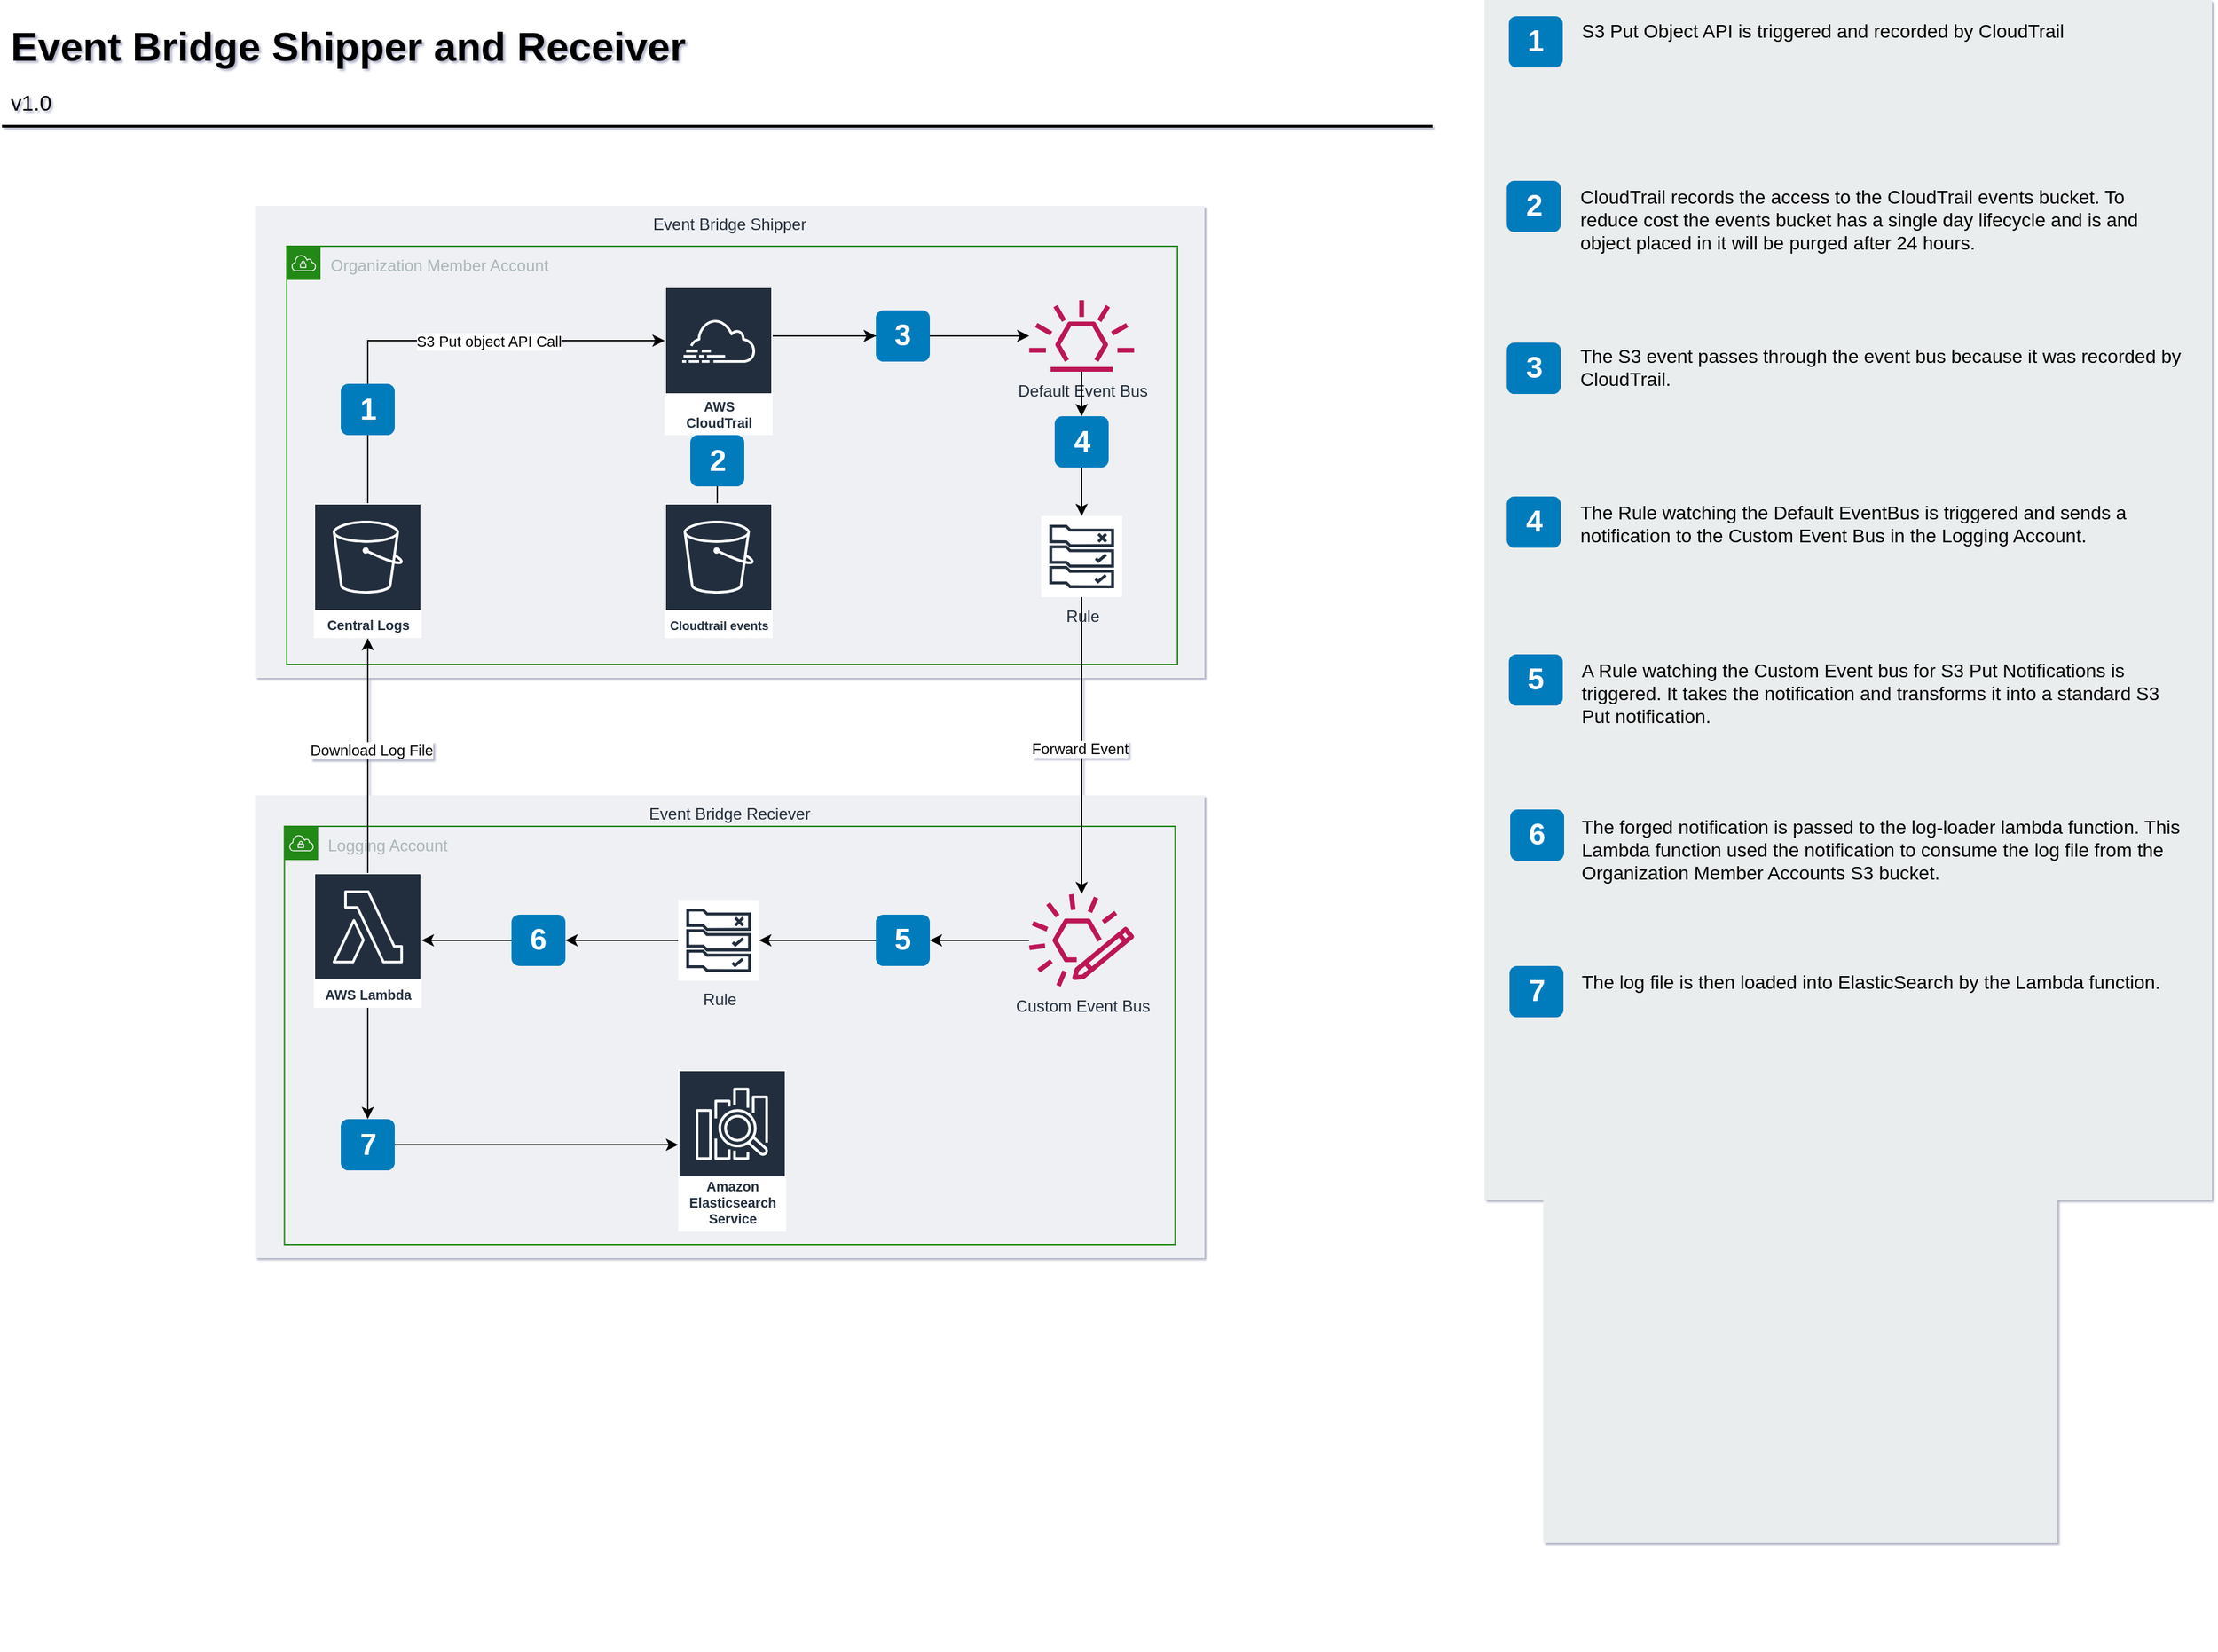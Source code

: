 <mxfile>
    <diagram id="Ht1M8jgEwFfnCIfOTk4-" name="Page-1">
        <mxGraphModel dx="999" dy="1158" grid="1" gridSize="10" guides="1" tooltips="1" connect="1" arrows="1" fold="1" page="1" pageScale="1" pageWidth="1169" pageHeight="827" background="#ffffff" math="0" shadow="1">
            <root>
                <mxCell id="0"/>
                <mxCell id="1" parent="0"/>
                <mxCell id="-QjtrjUzRDEMRZ5MF8oH-47" value="Event Bridge Shipper and Receiver" style="text;html=1;resizable=0;points=[];autosize=1;align=left;verticalAlign=top;spacingTop=-4;fontSize=30;fontStyle=1" parent="1" vertex="1">
                    <mxGeometry x="56.5" y="64.5" width="520" height="40" as="geometry"/>
                </mxCell>
                <mxCell id="-QjtrjUzRDEMRZ5MF8oH-48" value="v1.0" style="text;html=1;resizable=0;points=[];autosize=1;align=left;verticalAlign=top;spacingTop=-4;fontSize=16;" parent="1" vertex="1">
                    <mxGeometry x="56.5" y="114.5" width="50" height="20" as="geometry"/>
                </mxCell>
                <mxCell id="SCVMTBWpLvtzJIhz15lM-1" value="" style="line;strokeWidth=2;html=1;fontSize=14;" parent="1" vertex="1">
                    <mxGeometry x="52.5" y="139.5" width="1060" height="10" as="geometry"/>
                </mxCell>
                <mxCell id="7OVz4w7n9kzEPWy-4BBC-3" value="" style="rounded=0;whiteSpace=wrap;html=1;fillColor=#EAEDED;fontSize=22;fontColor=#FFFFFF;strokeColor=none;labelBackgroundColor=none;" parent="1" vertex="1">
                    <mxGeometry x="1151" y="51" width="539" height="1220" as="geometry"/>
                </mxCell>
                <mxCell id="7OVz4w7n9kzEPWy-4BBC-4" value="1" style="rounded=1;whiteSpace=wrap;html=1;fillColor=#007CBD;strokeColor=none;fontColor=#FFFFFF;fontStyle=1;fontSize=22;labelBackgroundColor=none;" parent="1" vertex="1">
                    <mxGeometry x="1169" y="63" width="40" height="38" as="geometry"/>
                </mxCell>
                <mxCell id="7OVz4w7n9kzEPWy-4BBC-5" value="2" style="rounded=1;whiteSpace=wrap;html=1;fillColor=#007CBD;strokeColor=none;fontColor=#FFFFFF;fontStyle=1;fontSize=22;labelBackgroundColor=none;" parent="1" vertex="1">
                    <mxGeometry x="1167.5" y="185" width="40" height="38" as="geometry"/>
                </mxCell>
                <mxCell id="7OVz4w7n9kzEPWy-4BBC-6" value="3" style="rounded=1;whiteSpace=wrap;html=1;fillColor=#007CBD;strokeColor=none;fontColor=#FFFFFF;fontStyle=1;fontSize=22;labelBackgroundColor=none;" parent="1" vertex="1">
                    <mxGeometry x="1167.5" y="305" width="40" height="38" as="geometry"/>
                </mxCell>
                <mxCell id="7OVz4w7n9kzEPWy-4BBC-7" value="4" style="rounded=1;whiteSpace=wrap;html=1;fillColor=#007CBD;strokeColor=none;fontColor=#FFFFFF;fontStyle=1;fontSize=22;labelBackgroundColor=none;" parent="1" vertex="1">
                    <mxGeometry x="1167.5" y="419" width="40" height="38" as="geometry"/>
                </mxCell>
                <mxCell id="7OVz4w7n9kzEPWy-4BBC-8" value="5" style="rounded=1;whiteSpace=wrap;html=1;fillColor=#007CBD;strokeColor=none;fontColor=#FFFFFF;fontStyle=1;fontSize=22;labelBackgroundColor=none;" parent="1" vertex="1">
                    <mxGeometry x="1169" y="536" width="40" height="38" as="geometry"/>
                </mxCell>
                <mxCell id="7OVz4w7n9kzEPWy-4BBC-9" value="6" style="rounded=1;whiteSpace=wrap;html=1;fillColor=#007CBD;strokeColor=none;fontColor=#FFFFFF;fontStyle=1;fontSize=22;labelBackgroundColor=none;" parent="1" vertex="1">
                    <mxGeometry x="1170" y="651" width="40" height="38" as="geometry"/>
                </mxCell>
                <mxCell id="7OVz4w7n9kzEPWy-4BBC-10" value="7" style="rounded=1;whiteSpace=wrap;html=1;fillColor=#007CBD;strokeColor=none;fontColor=#FFFFFF;fontStyle=1;fontSize=22;labelBackgroundColor=none;" parent="1" vertex="1">
                    <mxGeometry x="1169.5" y="767" width="40" height="38" as="geometry"/>
                </mxCell>
                <mxCell id="7OVz4w7n9kzEPWy-4BBC-13" value="S3 Put Object API is triggered and recorded by CloudTrail" style="text;html=1;align=left;verticalAlign=top;spacingTop=-4;fontSize=14;labelBackgroundColor=none;whiteSpace=wrap;" parent="1" vertex="1">
                    <mxGeometry x="1220.5" y="62.5" width="449" height="118" as="geometry"/>
                </mxCell>
                <mxCell id="7OVz4w7n9kzEPWy-4BBC-14" value="&lt;span&gt;CloudTrail records the access to the CloudTrail events bucket. To reduce cost the events bucket has a single day lifecycle and is and object placed in it will be purged after 24 hours.&lt;/span&gt;" style="text;html=1;align=left;verticalAlign=top;spacingTop=-4;fontSize=14;labelBackgroundColor=none;whiteSpace=wrap;" parent="1" vertex="1">
                    <mxGeometry x="1219.5" y="185.5" width="450" height="115" as="geometry"/>
                </mxCell>
                <mxCell id="7OVz4w7n9kzEPWy-4BBC-15" value="&lt;span&gt;The S3 event passes through the event bus because it was recorded by CloudTrail.&lt;/span&gt;" style="text;html=1;align=left;verticalAlign=top;spacingTop=-4;fontSize=14;labelBackgroundColor=none;whiteSpace=wrap;" parent="1" vertex="1">
                    <mxGeometry x="1219.5" y="303.5" width="450" height="117" as="geometry"/>
                </mxCell>
                <mxCell id="7OVz4w7n9kzEPWy-4BBC-16" value="The Rule watching the Default EventBus is triggered and sends a notification to the Custom Event Bus in the Logging Account." style="text;html=1;align=left;verticalAlign=top;spacingTop=-4;fontSize=14;labelBackgroundColor=none;whiteSpace=wrap;" parent="1" vertex="1">
                    <mxGeometry x="1219.5" y="419.5" width="450" height="121" as="geometry"/>
                </mxCell>
                <mxCell id="7OVz4w7n9kzEPWy-4BBC-17" value="A Rule watching the Custom Event bus for S3 Put Notifications is triggered. It takes the notification and transforms it into a standard S3 Put notification." style="text;html=1;align=left;verticalAlign=top;spacingTop=-4;fontSize=14;labelBackgroundColor=none;whiteSpace=wrap;" parent="1" vertex="1">
                    <mxGeometry x="1220.5" y="536.5" width="449" height="114" as="geometry"/>
                </mxCell>
                <mxCell id="7OVz4w7n9kzEPWy-4BBC-18" value="&lt;span&gt;The forged notification is passed to the log-loader lambda function. This Lambda function used the notification to consume the log file from the Organization Member Accounts S3 bucket.&lt;/span&gt;" style="text;html=1;align=left;verticalAlign=top;spacingTop=-4;fontSize=14;labelBackgroundColor=none;whiteSpace=wrap;" parent="1" vertex="1">
                    <mxGeometry x="1220.5" y="652.5" width="450" height="118" as="geometry"/>
                </mxCell>
                <mxCell id="7OVz4w7n9kzEPWy-4BBC-19" value="&lt;span&gt;The log file is then loaded into ElasticSearch by the Lambda function.&lt;/span&gt;" style="text;html=1;align=left;verticalAlign=top;spacingTop=-4;fontSize=14;labelBackgroundColor=none;whiteSpace=wrap;" parent="1" vertex="1">
                    <mxGeometry x="1220.5" y="767.5" width="449" height="113" as="geometry"/>
                </mxCell>
                <mxCell id="iJVax760_Z_T7yuUDuWT-1" value="Event Bridge Shipper" style="fillColor=#EFF0F3;strokeColor=none;dashed=0;verticalAlign=top;fontStyle=0;fontColor=#232F3D;" parent="1" vertex="1">
                    <mxGeometry x="240" y="203.5" width="703.5" height="350" as="geometry"/>
                </mxCell>
                <mxCell id="iJVax760_Z_T7yuUDuWT-2" value="Organization Member Account" style="points=[[0,0],[0.25,0],[0.5,0],[0.75,0],[1,0],[1,0.25],[1,0.5],[1,0.75],[1,1],[0.75,1],[0.5,1],[0.25,1],[0,1],[0,0.75],[0,0.5],[0,0.25]];outlineConnect=0;gradientColor=none;html=1;whiteSpace=wrap;fontSize=12;fontStyle=0;shape=mxgraph.aws4.group;grIcon=mxgraph.aws4.group_vpc;strokeColor=#248814;fillColor=none;verticalAlign=top;align=left;spacingLeft=30;fontColor=#AAB7B8;dashed=0;" parent="1" vertex="1">
                    <mxGeometry x="263.5" y="233.5" width="660" height="310" as="geometry"/>
                </mxCell>
                <mxCell id="iJVax760_Z_T7yuUDuWT-3" value="Event Bridge Reciever" style="fillColor=#EFF0F3;strokeColor=none;dashed=0;verticalAlign=top;fontStyle=0;fontColor=#232F3D;" parent="1" vertex="1">
                    <mxGeometry x="240" y="640.5" width="703.5" height="343" as="geometry"/>
                </mxCell>
                <mxCell id="iJVax760_Z_T7yuUDuWT-4" value="Logging Account" style="points=[[0,0],[0.25,0],[0.5,0],[0.75,0],[1,0],[1,0.25],[1,0.5],[1,0.75],[1,1],[0.75,1],[0.5,1],[0.25,1],[0,1],[0,0.75],[0,0.5],[0,0.25]];outlineConnect=0;gradientColor=none;html=1;whiteSpace=wrap;fontSize=12;fontStyle=0;shape=mxgraph.aws4.group;grIcon=mxgraph.aws4.group_vpc;strokeColor=#248814;fillColor=none;verticalAlign=top;align=left;spacingLeft=30;fontColor=#AAB7B8;dashed=0;" parent="1" vertex="1">
                    <mxGeometry x="261.75" y="663.5" width="660" height="310" as="geometry"/>
                </mxCell>
                <mxCell id="iJVax760_Z_T7yuUDuWT-11" style="edgeStyle=orthogonalEdgeStyle;rounded=0;orthogonalLoop=1;jettySize=auto;html=1;" parent="1" source="iJVax760_Z_T7yuUDuWT-28" target="iJVax760_Z_T7yuUDuWT-8" edge="1">
                    <mxGeometry relative="1" as="geometry"/>
                </mxCell>
                <mxCell id="iJVax760_Z_T7yuUDuWT-14" style="edgeStyle=orthogonalEdgeStyle;rounded=0;orthogonalLoop=1;jettySize=auto;html=1;" parent="1" source="iJVax760_Z_T7yuUDuWT-30" target="iJVax760_Z_T7yuUDuWT-13" edge="1">
                    <mxGeometry relative="1" as="geometry">
                        <Array as="points">
                            <mxPoint x="653.5" y="300.5"/>
                            <mxPoint x="653.5" y="300.5"/>
                        </Array>
                    </mxGeometry>
                </mxCell>
                <mxCell id="iJVax760_Z_T7yuUDuWT-6" value="AWS&#10;CloudTrail" style="outlineConnect=0;fontColor=#232F3E;gradientColor=none;strokeColor=#ffffff;fillColor=#232F3E;dashed=0;verticalLabelPosition=middle;verticalAlign=bottom;align=center;html=1;whiteSpace=wrap;fontSize=10;fontStyle=1;spacing=3;shape=mxgraph.aws4.productIcon;prIcon=mxgraph.aws4.cloudtrail;" parent="1" vertex="1">
                    <mxGeometry x="543.5" y="263.5" width="80" height="110" as="geometry"/>
                </mxCell>
                <mxCell id="iJVax760_Z_T7yuUDuWT-9" style="edgeStyle=orthogonalEdgeStyle;rounded=0;orthogonalLoop=1;jettySize=auto;html=1;" parent="1" source="iJVax760_Z_T7yuUDuWT-7" target="iJVax760_Z_T7yuUDuWT-6" edge="1">
                    <mxGeometry relative="1" as="geometry">
                        <mxPoint x="453.5" y="593.5" as="targetPoint"/>
                        <Array as="points">
                            <mxPoint x="323.5" y="303.5"/>
                        </Array>
                    </mxGeometry>
                </mxCell>
                <mxCell id="iJVax760_Z_T7yuUDuWT-10" value="S3 Put object API Call" style="edgeLabel;html=1;align=center;verticalAlign=middle;resizable=0;points=[];" parent="iJVax760_Z_T7yuUDuWT-9" vertex="1" connectable="0">
                    <mxGeometry x="0.473" y="2" relative="1" as="geometry">
                        <mxPoint x="-41" y="2.5" as="offset"/>
                    </mxGeometry>
                </mxCell>
                <mxCell id="iJVax760_Z_T7yuUDuWT-7" value="Central Logs" style="outlineConnect=0;fontColor=#232F3E;gradientColor=none;strokeColor=#ffffff;fillColor=#232F3E;dashed=0;verticalLabelPosition=middle;verticalAlign=bottom;align=center;html=1;whiteSpace=wrap;fontSize=10;fontStyle=1;spacing=3;shape=mxgraph.aws4.productIcon;prIcon=mxgraph.aws4.s3;" parent="1" vertex="1">
                    <mxGeometry x="283.5" y="424" width="80" height="100" as="geometry"/>
                </mxCell>
                <mxCell id="iJVax760_Z_T7yuUDuWT-8" value="&lt;font style=&quot;font-size: 9px&quot;&gt;Cloudtrail events&lt;/font&gt;" style="outlineConnect=0;fontColor=#232F3E;gradientColor=none;strokeColor=#ffffff;fillColor=#232F3E;dashed=0;verticalLabelPosition=middle;verticalAlign=bottom;align=center;html=1;whiteSpace=wrap;fontSize=10;fontStyle=1;spacing=3;shape=mxgraph.aws4.productIcon;prIcon=mxgraph.aws4.s3;" parent="1" vertex="1">
                    <mxGeometry x="543.5" y="424" width="80" height="100" as="geometry"/>
                </mxCell>
                <mxCell id="iJVax760_Z_T7yuUDuWT-17" style="edgeStyle=orthogonalEdgeStyle;rounded=0;orthogonalLoop=1;jettySize=auto;html=1;" parent="1" source="iJVax760_Z_T7yuUDuWT-32" target="iJVax760_Z_T7yuUDuWT-16" edge="1">
                    <mxGeometry relative="1" as="geometry"/>
                </mxCell>
                <mxCell id="iJVax760_Z_T7yuUDuWT-13" value="Default Event Bus" style="outlineConnect=0;fontColor=#232F3E;gradientColor=none;fillColor=#BC1356;strokeColor=none;dashed=0;verticalLabelPosition=bottom;verticalAlign=top;align=center;html=1;fontSize=12;fontStyle=0;aspect=fixed;pointerEvents=1;shape=mxgraph.aws4.eventbridge_default_event_bus_resource;" parent="1" vertex="1">
                    <mxGeometry x="813.5" y="273.5" width="78" height="53" as="geometry"/>
                </mxCell>
                <mxCell id="iJVax760_Z_T7yuUDuWT-21" style="edgeStyle=orthogonalEdgeStyle;rounded=0;orthogonalLoop=1;jettySize=auto;html=1;" parent="1" source="iJVax760_Z_T7yuUDuWT-34" target="iJVax760_Z_T7yuUDuWT-20" edge="1">
                    <mxGeometry relative="1" as="geometry"/>
                </mxCell>
                <mxCell id="iJVax760_Z_T7yuUDuWT-15" value="Custom Event Bus" style="outlineConnect=0;fontColor=#232F3E;gradientColor=none;fillColor=#BC1356;strokeColor=none;dashed=0;verticalLabelPosition=bottom;verticalAlign=top;align=center;html=1;fontSize=12;fontStyle=0;aspect=fixed;pointerEvents=1;shape=mxgraph.aws4.eventbridge_custom_event_bus_resource;" parent="1" vertex="1">
                    <mxGeometry x="813.5" y="713.5" width="78" height="69" as="geometry"/>
                </mxCell>
                <mxCell id="iJVax760_Z_T7yuUDuWT-18" style="edgeStyle=orthogonalEdgeStyle;rounded=0;orthogonalLoop=1;jettySize=auto;html=1;" parent="1" source="iJVax760_Z_T7yuUDuWT-16" target="iJVax760_Z_T7yuUDuWT-15" edge="1">
                    <mxGeometry relative="1" as="geometry"/>
                </mxCell>
                <mxCell id="iJVax760_Z_T7yuUDuWT-39" value="Forward Event" style="edgeLabel;html=1;align=center;verticalAlign=middle;resizable=0;points=[];" parent="iJVax760_Z_T7yuUDuWT-18" vertex="1" connectable="0">
                    <mxGeometry x="0.013" y="-2" relative="1" as="geometry">
                        <mxPoint y="1" as="offset"/>
                    </mxGeometry>
                </mxCell>
                <mxCell id="iJVax760_Z_T7yuUDuWT-16" value="Rule" style="outlineConnect=0;fontColor=#232F3E;gradientColor=none;strokeColor=#232F3E;fillColor=#ffffff;dashed=0;verticalLabelPosition=bottom;verticalAlign=top;align=center;html=1;fontSize=12;fontStyle=0;aspect=fixed;shape=mxgraph.aws4.resourceIcon;resIcon=mxgraph.aws4.rule_2;" parent="1" vertex="1">
                    <mxGeometry x="822.5" y="433.5" width="60" height="60" as="geometry"/>
                </mxCell>
                <mxCell id="iJVax760_Z_T7yuUDuWT-23" style="edgeStyle=orthogonalEdgeStyle;rounded=0;orthogonalLoop=1;jettySize=auto;html=1;" parent="1" source="iJVax760_Z_T7yuUDuWT-36" target="iJVax760_Z_T7yuUDuWT-22" edge="1">
                    <mxGeometry relative="1" as="geometry"/>
                </mxCell>
                <mxCell id="iJVax760_Z_T7yuUDuWT-20" value="Rule" style="outlineConnect=0;fontColor=#232F3E;gradientColor=none;strokeColor=#232F3E;fillColor=#ffffff;dashed=0;verticalLabelPosition=bottom;verticalAlign=top;align=center;html=1;fontSize=12;fontStyle=0;aspect=fixed;shape=mxgraph.aws4.resourceIcon;resIcon=mxgraph.aws4.rule_2;" parent="1" vertex="1">
                    <mxGeometry x="553.5" y="718" width="60" height="60" as="geometry"/>
                </mxCell>
                <mxCell id="iJVax760_Z_T7yuUDuWT-24" style="edgeStyle=orthogonalEdgeStyle;rounded=0;orthogonalLoop=1;jettySize=auto;html=1;" parent="1" source="iJVax760_Z_T7yuUDuWT-22" target="iJVax760_Z_T7yuUDuWT-7" edge="1">
                    <mxGeometry relative="1" as="geometry"/>
                </mxCell>
                <mxCell id="iJVax760_Z_T7yuUDuWT-38" value="Download Log File" style="edgeLabel;html=1;align=center;verticalAlign=middle;resizable=0;points=[];" parent="iJVax760_Z_T7yuUDuWT-24" vertex="1" connectable="0">
                    <mxGeometry x="0.046" y="-1" relative="1" as="geometry">
                        <mxPoint x="1" as="offset"/>
                    </mxGeometry>
                </mxCell>
                <mxCell id="iJVax760_Z_T7yuUDuWT-26" style="edgeStyle=orthogonalEdgeStyle;rounded=0;orthogonalLoop=1;jettySize=auto;html=1;" parent="1" source="iJVax760_Z_T7yuUDuWT-40" target="iJVax760_Z_T7yuUDuWT-25" edge="1">
                    <mxGeometry relative="1" as="geometry">
                        <Array as="points">
                            <mxPoint x="324" y="904"/>
                        </Array>
                    </mxGeometry>
                </mxCell>
                <mxCell id="iJVax760_Z_T7yuUDuWT-22" value="AWS Lambda" style="outlineConnect=0;fontColor=#232F3E;gradientColor=none;strokeColor=#ffffff;fillColor=#232F3E;dashed=0;verticalLabelPosition=middle;verticalAlign=bottom;align=center;html=1;whiteSpace=wrap;fontSize=10;fontStyle=1;spacing=3;shape=mxgraph.aws4.productIcon;prIcon=mxgraph.aws4.lambda;" parent="1" vertex="1">
                    <mxGeometry x="283.5" y="698" width="80" height="100" as="geometry"/>
                </mxCell>
                <mxCell id="iJVax760_Z_T7yuUDuWT-25" value="Amazon Elasticsearch Service" style="outlineConnect=0;fontColor=#232F3E;gradientColor=none;strokeColor=#ffffff;fillColor=#232F3E;dashed=0;verticalLabelPosition=middle;verticalAlign=bottom;align=center;html=1;whiteSpace=wrap;fontSize=10;fontStyle=1;spacing=3;shape=mxgraph.aws4.productIcon;prIcon=mxgraph.aws4.elasticsearch_service;" parent="1" vertex="1">
                    <mxGeometry x="553.5" y="844" width="80" height="120" as="geometry"/>
                </mxCell>
                <mxCell id="iJVax760_Z_T7yuUDuWT-27" value="1" style="rounded=1;whiteSpace=wrap;html=1;fillColor=#007CBD;strokeColor=none;fontColor=#FFFFFF;fontStyle=1;fontSize=22;labelBackgroundColor=none;" parent="1" vertex="1">
                    <mxGeometry x="303.5" y="335.5" width="40" height="38" as="geometry"/>
                </mxCell>
                <mxCell id="iJVax760_Z_T7yuUDuWT-29" style="edgeStyle=orthogonalEdgeStyle;rounded=0;orthogonalLoop=1;jettySize=auto;html=1;" parent="1" source="iJVax760_Z_T7yuUDuWT-6" target="iJVax760_Z_T7yuUDuWT-28" edge="1">
                    <mxGeometry relative="1" as="geometry">
                        <mxPoint x="583.5" y="373.5" as="sourcePoint"/>
                        <mxPoint x="583.5" y="424" as="targetPoint"/>
                    </mxGeometry>
                </mxCell>
                <mxCell id="iJVax760_Z_T7yuUDuWT-30" value="3" style="rounded=1;whiteSpace=wrap;html=1;fillColor=#007CBD;strokeColor=none;fontColor=#FFFFFF;fontStyle=1;fontSize=22;labelBackgroundColor=none;" parent="1" vertex="1">
                    <mxGeometry x="700" y="281" width="40" height="38" as="geometry"/>
                </mxCell>
                <mxCell id="iJVax760_Z_T7yuUDuWT-31" style="edgeStyle=orthogonalEdgeStyle;rounded=0;orthogonalLoop=1;jettySize=auto;html=1;" parent="1" source="iJVax760_Z_T7yuUDuWT-6" target="iJVax760_Z_T7yuUDuWT-30" edge="1">
                    <mxGeometry relative="1" as="geometry">
                        <mxPoint x="623.5" y="300.5" as="sourcePoint"/>
                        <mxPoint x="813.633" y="300.5" as="targetPoint"/>
                        <Array as="points">
                            <mxPoint x="640" y="300"/>
                            <mxPoint x="640" y="300"/>
                        </Array>
                    </mxGeometry>
                </mxCell>
                <mxCell id="iJVax760_Z_T7yuUDuWT-32" value="4" style="rounded=1;whiteSpace=wrap;html=1;fillColor=#007CBD;strokeColor=none;fontColor=#FFFFFF;fontStyle=1;fontSize=22;labelBackgroundColor=none;" parent="1" vertex="1">
                    <mxGeometry x="832.5" y="359.5" width="40" height="38" as="geometry"/>
                </mxCell>
                <mxCell id="iJVax760_Z_T7yuUDuWT-33" style="edgeStyle=orthogonalEdgeStyle;rounded=0;orthogonalLoop=1;jettySize=auto;html=1;" parent="1" source="iJVax760_Z_T7yuUDuWT-13" target="iJVax760_Z_T7yuUDuWT-32" edge="1">
                    <mxGeometry relative="1" as="geometry">
                        <mxPoint x="852.5" y="326.5" as="sourcePoint"/>
                        <mxPoint x="852.5" y="433.5" as="targetPoint"/>
                    </mxGeometry>
                </mxCell>
                <mxCell id="iJVax760_Z_T7yuUDuWT-34" value="5" style="rounded=1;whiteSpace=wrap;html=1;fillColor=#007CBD;strokeColor=none;fontColor=#FFFFFF;fontStyle=1;fontSize=22;labelBackgroundColor=none;" parent="1" vertex="1">
                    <mxGeometry x="700" y="729" width="40" height="38" as="geometry"/>
                </mxCell>
                <mxCell id="iJVax760_Z_T7yuUDuWT-35" style="edgeStyle=orthogonalEdgeStyle;rounded=0;orthogonalLoop=1;jettySize=auto;html=1;" parent="1" source="iJVax760_Z_T7yuUDuWT-15" target="iJVax760_Z_T7yuUDuWT-34" edge="1">
                    <mxGeometry relative="1" as="geometry">
                        <mxPoint x="813.5" y="748" as="sourcePoint"/>
                        <mxPoint x="613.5" y="748" as="targetPoint"/>
                    </mxGeometry>
                </mxCell>
                <mxCell id="iJVax760_Z_T7yuUDuWT-36" value="6" style="rounded=1;whiteSpace=wrap;html=1;fillColor=#007CBD;strokeColor=none;fontColor=#FFFFFF;fontStyle=1;fontSize=22;labelBackgroundColor=none;" parent="1" vertex="1">
                    <mxGeometry x="430" y="729" width="40" height="38" as="geometry"/>
                </mxCell>
                <mxCell id="iJVax760_Z_T7yuUDuWT-37" style="edgeStyle=orthogonalEdgeStyle;rounded=0;orthogonalLoop=1;jettySize=auto;html=1;" parent="1" source="iJVax760_Z_T7yuUDuWT-20" target="iJVax760_Z_T7yuUDuWT-36" edge="1">
                    <mxGeometry relative="1" as="geometry">
                        <mxPoint x="553.5" y="748" as="sourcePoint"/>
                        <mxPoint x="363.5" y="748" as="targetPoint"/>
                    </mxGeometry>
                </mxCell>
                <mxCell id="iJVax760_Z_T7yuUDuWT-40" value="7" style="rounded=1;whiteSpace=wrap;html=1;fillColor=#007CBD;strokeColor=none;fontColor=#FFFFFF;fontStyle=1;fontSize=22;labelBackgroundColor=none;" parent="1" vertex="1">
                    <mxGeometry x="303.5" y="880.5" width="40" height="38" as="geometry"/>
                </mxCell>
                <mxCell id="iJVax760_Z_T7yuUDuWT-41" style="edgeStyle=orthogonalEdgeStyle;rounded=0;orthogonalLoop=1;jettySize=auto;html=1;" parent="1" source="iJVax760_Z_T7yuUDuWT-22" target="iJVax760_Z_T7yuUDuWT-40" edge="1">
                    <mxGeometry relative="1" as="geometry">
                        <mxPoint x="323.5" y="798" as="sourcePoint"/>
                        <mxPoint x="553.5" y="904" as="targetPoint"/>
                        <Array as="points"/>
                    </mxGeometry>
                </mxCell>
                <mxCell id="iJVax760_Z_T7yuUDuWT-28" value="2" style="rounded=1;whiteSpace=wrap;html=1;fillColor=#007CBD;strokeColor=none;fontColor=#FFFFFF;fontStyle=1;fontSize=22;labelBackgroundColor=none;" parent="1" vertex="1">
                    <mxGeometry x="562.5" y="373.5" width="40" height="38" as="geometry"/>
                </mxCell>
            </root>
        </mxGraphModel>
    </diagram>
</mxfile>